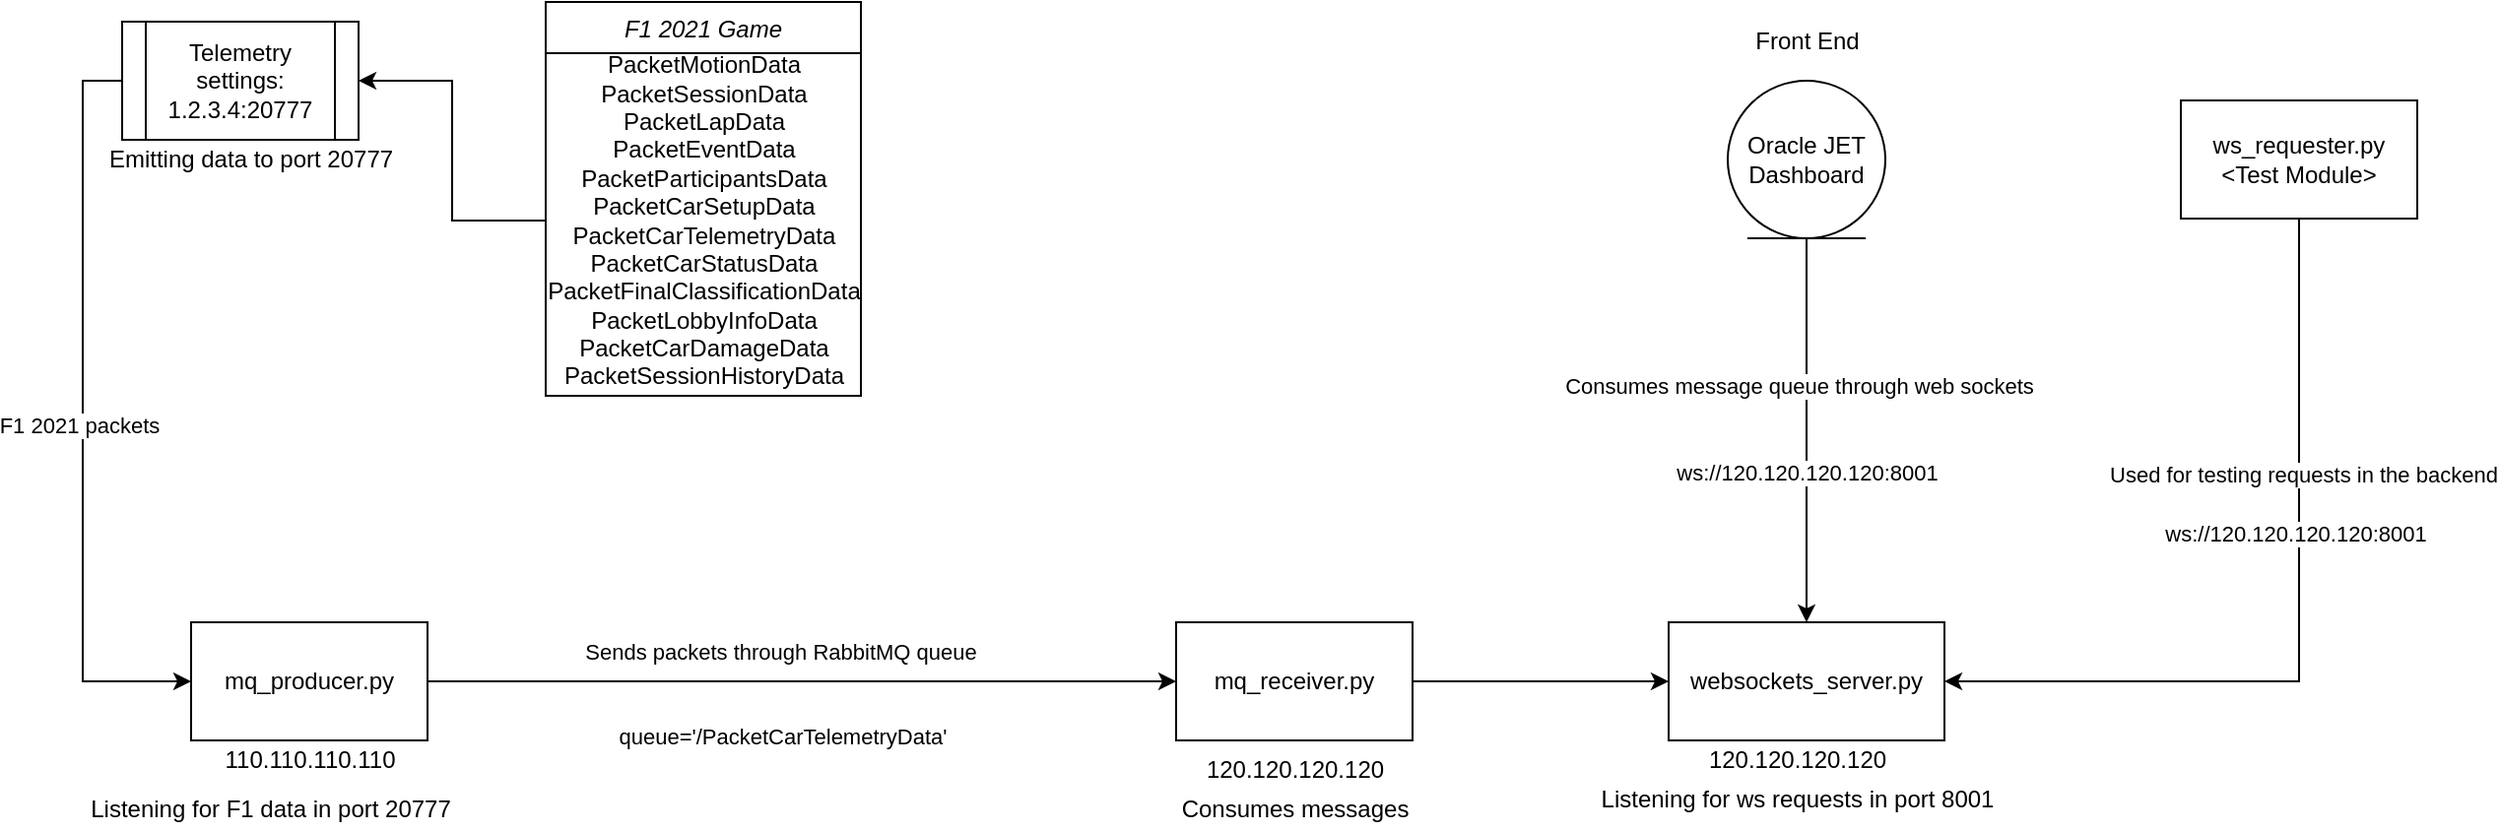 <mxfile version="16.5.4" type="github">
  <diagram id="C5RBs43oDa-KdzZeNtuy" name="Page-1">
    <mxGraphModel dx="2062" dy="1112" grid="1" gridSize="10" guides="1" tooltips="1" connect="1" arrows="1" fold="1" page="1" pageScale="1" pageWidth="827" pageHeight="1169" math="0" shadow="0">
      <root>
        <mxCell id="WIyWlLk6GJQsqaUBKTNV-0" />
        <mxCell id="WIyWlLk6GJQsqaUBKTNV-1" parent="WIyWlLk6GJQsqaUBKTNV-0" />
        <mxCell id="zkfFHV4jXpPFQw0GAbJ--0" value="F1 2021 Game" style="swimlane;fontStyle=2;align=center;verticalAlign=top;childLayout=stackLayout;horizontal=1;startSize=26;horizontalStack=0;resizeParent=1;resizeLast=0;collapsible=1;marginBottom=0;rounded=0;shadow=0;strokeWidth=1;" parent="WIyWlLk6GJQsqaUBKTNV-1" vertex="1">
          <mxGeometry x="280" y="20" width="160" height="200" as="geometry">
            <mxRectangle x="230" y="140" width="160" height="26" as="alternateBounds" />
          </mxGeometry>
        </mxCell>
        <mxCell id="GATDkKmrF6tu4sewQckp-8" value="PacketMotionData&lt;br&gt;PacketSessionData&lt;br&gt;PacketLapData&lt;br&gt;PacketEventData&lt;br&gt;&lt;div&gt;PacketParticipantsData&lt;/div&gt;&lt;div&gt;PacketCarSetupData&lt;/div&gt;&lt;div&gt;PacketCarTelemetryData&lt;/div&gt;&lt;div&gt;PacketCarStatusData&lt;/div&gt;&lt;div&gt;PacketFinalClassificationData&lt;/div&gt;&lt;div&gt;PacketLobbyInfoData&lt;/div&gt;&lt;div&gt;PacketCarDamageData&lt;/div&gt;&lt;div&gt;PacketSessionHistoryData&lt;br&gt;&lt;/div&gt;" style="text;html=1;align=center;verticalAlign=middle;resizable=0;points=[];autosize=1;strokeColor=none;fillColor=none;" parent="zkfFHV4jXpPFQw0GAbJ--0" vertex="1">
          <mxGeometry y="26" width="160" height="170" as="geometry" />
        </mxCell>
        <mxCell id="GATDkKmrF6tu4sewQckp-21" style="edgeStyle=orthogonalEdgeStyle;rounded=0;orthogonalLoop=1;jettySize=auto;html=1;exitX=1;exitY=0.5;exitDx=0;exitDy=0;entryX=0;entryY=0.5;entryDx=0;entryDy=0;" parent="WIyWlLk6GJQsqaUBKTNV-1" source="GATDkKmrF6tu4sewQckp-0" target="GATDkKmrF6tu4sewQckp-1" edge="1">
          <mxGeometry relative="1" as="geometry" />
        </mxCell>
        <mxCell id="GATDkKmrF6tu4sewQckp-23" value="Sends packets through RabbitMQ queue" style="edgeLabel;html=1;align=center;verticalAlign=middle;resizable=0;points=[];" parent="GATDkKmrF6tu4sewQckp-21" vertex="1" connectable="0">
          <mxGeometry x="-0.117" y="3" relative="1" as="geometry">
            <mxPoint x="11" y="-12" as="offset" />
          </mxGeometry>
        </mxCell>
        <mxCell id="UnYCjip9xFARlUPVkzsz-16" value="&lt;div&gt;&lt;br&gt;&lt;div&gt;queue=&#39;/PacketCarTelemetryData&#39;&lt;/div&gt;&lt;/div&gt;&lt;div&gt;&lt;br&gt;&lt;br&gt;&lt;/div&gt;" style="edgeLabel;html=1;align=center;verticalAlign=middle;resizable=0;points=[];" vertex="1" connectable="0" parent="GATDkKmrF6tu4sewQckp-21">
          <mxGeometry x="-0.126" y="-4" relative="1" as="geometry">
            <mxPoint x="14" y="31" as="offset" />
          </mxGeometry>
        </mxCell>
        <mxCell id="GATDkKmrF6tu4sewQckp-0" value="mq_producer.py" style="rounded=0;whiteSpace=wrap;html=1;" parent="WIyWlLk6GJQsqaUBKTNV-1" vertex="1">
          <mxGeometry x="100" y="335" width="120" height="60" as="geometry" />
        </mxCell>
        <mxCell id="UnYCjip9xFARlUPVkzsz-3" style="edgeStyle=orthogonalEdgeStyle;rounded=0;orthogonalLoop=1;jettySize=auto;html=1;exitX=1;exitY=0.5;exitDx=0;exitDy=0;entryX=0;entryY=0.5;entryDx=0;entryDy=0;" edge="1" parent="WIyWlLk6GJQsqaUBKTNV-1" source="GATDkKmrF6tu4sewQckp-1" target="UnYCjip9xFARlUPVkzsz-1">
          <mxGeometry relative="1" as="geometry" />
        </mxCell>
        <mxCell id="GATDkKmrF6tu4sewQckp-1" value="&lt;div&gt;mq_receiver.py&lt;/div&gt;" style="rounded=0;whiteSpace=wrap;html=1;" parent="WIyWlLk6GJQsqaUBKTNV-1" vertex="1">
          <mxGeometry x="600" y="335" width="120" height="60" as="geometry" />
        </mxCell>
        <mxCell id="GATDkKmrF6tu4sewQckp-19" style="edgeStyle=orthogonalEdgeStyle;rounded=0;orthogonalLoop=1;jettySize=auto;html=1;exitX=0;exitY=0.5;exitDx=0;exitDy=0;entryX=0;entryY=0.5;entryDx=0;entryDy=0;" parent="WIyWlLk6GJQsqaUBKTNV-1" source="GATDkKmrF6tu4sewQckp-13" target="GATDkKmrF6tu4sewQckp-0" edge="1">
          <mxGeometry relative="1" as="geometry" />
        </mxCell>
        <mxCell id="GATDkKmrF6tu4sewQckp-20" value="F1 2021 packets" style="edgeLabel;html=1;align=center;verticalAlign=middle;resizable=0;points=[];" parent="GATDkKmrF6tu4sewQckp-19" vertex="1" connectable="0">
          <mxGeometry x="0.026" y="-2" relative="1" as="geometry">
            <mxPoint as="offset" />
          </mxGeometry>
        </mxCell>
        <mxCell id="GATDkKmrF6tu4sewQckp-13" value="Telemetry settings: 1.2.3.4:20777" style="shape=process;whiteSpace=wrap;html=1;backgroundOutline=1;" parent="WIyWlLk6GJQsqaUBKTNV-1" vertex="1">
          <mxGeometry x="65" y="30" width="120" height="60" as="geometry" />
        </mxCell>
        <mxCell id="GATDkKmrF6tu4sewQckp-14" value="110.110.110.110" style="text;html=1;align=center;verticalAlign=middle;resizable=0;points=[];autosize=1;strokeColor=none;fillColor=none;" parent="WIyWlLk6GJQsqaUBKTNV-1" vertex="1">
          <mxGeometry x="110" y="395" width="100" height="20" as="geometry" />
        </mxCell>
        <mxCell id="GATDkKmrF6tu4sewQckp-15" value="120.120.120.120" style="text;html=1;align=center;verticalAlign=middle;resizable=0;points=[];autosize=1;strokeColor=none;fillColor=none;" parent="WIyWlLk6GJQsqaUBKTNV-1" vertex="1">
          <mxGeometry x="605" y="400" width="110" height="20" as="geometry" />
        </mxCell>
        <mxCell id="GATDkKmrF6tu4sewQckp-16" value="Listening for F1 data in port 20777" style="text;html=1;align=center;verticalAlign=middle;resizable=0;points=[];autosize=1;strokeColor=none;fillColor=none;" parent="WIyWlLk6GJQsqaUBKTNV-1" vertex="1">
          <mxGeometry x="40" y="420" width="200" height="20" as="geometry" />
        </mxCell>
        <mxCell id="GATDkKmrF6tu4sewQckp-17" value="Emitting data to port 20777" style="text;html=1;align=center;verticalAlign=middle;resizable=0;points=[];autosize=1;strokeColor=none;fillColor=none;" parent="WIyWlLk6GJQsqaUBKTNV-1" vertex="1">
          <mxGeometry x="50" y="90" width="160" height="20" as="geometry" />
        </mxCell>
        <mxCell id="GATDkKmrF6tu4sewQckp-18" style="edgeStyle=orthogonalEdgeStyle;rounded=0;orthogonalLoop=1;jettySize=auto;html=1;entryX=1;entryY=0.5;entryDx=0;entryDy=0;" parent="WIyWlLk6GJQsqaUBKTNV-1" source="GATDkKmrF6tu4sewQckp-8" target="GATDkKmrF6tu4sewQckp-13" edge="1">
          <mxGeometry relative="1" as="geometry" />
        </mxCell>
        <mxCell id="UnYCjip9xFARlUPVkzsz-8" style="edgeStyle=orthogonalEdgeStyle;rounded=0;orthogonalLoop=1;jettySize=auto;html=1;exitX=0.5;exitY=1;exitDx=0;exitDy=0;entryX=0.5;entryY=0;entryDx=0;entryDy=0;" edge="1" parent="WIyWlLk6GJQsqaUBKTNV-1" source="GATDkKmrF6tu4sewQckp-25" target="UnYCjip9xFARlUPVkzsz-1">
          <mxGeometry relative="1" as="geometry" />
        </mxCell>
        <mxCell id="UnYCjip9xFARlUPVkzsz-11" value="Consumes message queue through web sockets" style="edgeLabel;html=1;align=center;verticalAlign=middle;resizable=0;points=[];" vertex="1" connectable="0" parent="UnYCjip9xFARlUPVkzsz-8">
          <mxGeometry x="-0.231" y="-4" relative="1" as="geometry">
            <mxPoint as="offset" />
          </mxGeometry>
        </mxCell>
        <mxCell id="UnYCjip9xFARlUPVkzsz-12" value="ws://120.120.120.120:8001" style="edgeLabel;html=1;align=center;verticalAlign=middle;resizable=0;points=[];" vertex="1" connectable="0" parent="UnYCjip9xFARlUPVkzsz-8">
          <mxGeometry x="0.221" relative="1" as="geometry">
            <mxPoint as="offset" />
          </mxGeometry>
        </mxCell>
        <mxCell id="GATDkKmrF6tu4sewQckp-25" value="Oracle JET Dashboard" style="ellipse;shape=umlEntity;whiteSpace=wrap;html=1;" parent="WIyWlLk6GJQsqaUBKTNV-1" vertex="1">
          <mxGeometry x="880" y="60" width="80" height="80" as="geometry" />
        </mxCell>
        <mxCell id="GATDkKmrF6tu4sewQckp-30" value="Consumes messages" style="text;html=1;align=center;verticalAlign=middle;resizable=0;points=[];autosize=1;strokeColor=none;fillColor=none;" parent="WIyWlLk6GJQsqaUBKTNV-1" vertex="1">
          <mxGeometry x="590" y="420" width="140" height="20" as="geometry" />
        </mxCell>
        <mxCell id="UnYCjip9xFARlUPVkzsz-9" style="edgeStyle=orthogonalEdgeStyle;rounded=0;orthogonalLoop=1;jettySize=auto;html=1;exitX=0.5;exitY=1;exitDx=0;exitDy=0;entryX=1;entryY=0.5;entryDx=0;entryDy=0;" edge="1" parent="WIyWlLk6GJQsqaUBKTNV-1" source="UnYCjip9xFARlUPVkzsz-0" target="UnYCjip9xFARlUPVkzsz-1">
          <mxGeometry relative="1" as="geometry" />
        </mxCell>
        <mxCell id="UnYCjip9xFARlUPVkzsz-10" value="Used for testing requests in the backend" style="edgeLabel;html=1;align=center;verticalAlign=middle;resizable=0;points=[];" vertex="1" connectable="0" parent="UnYCjip9xFARlUPVkzsz-9">
          <mxGeometry x="-0.373" y="2" relative="1" as="geometry">
            <mxPoint as="offset" />
          </mxGeometry>
        </mxCell>
        <mxCell id="UnYCjip9xFARlUPVkzsz-13" value="ws://120.120.120.120:8001" style="edgeLabel;html=1;align=center;verticalAlign=middle;resizable=0;points=[];" vertex="1" connectable="0" parent="UnYCjip9xFARlUPVkzsz-9">
          <mxGeometry x="-0.229" y="-2" relative="1" as="geometry">
            <mxPoint as="offset" />
          </mxGeometry>
        </mxCell>
        <mxCell id="UnYCjip9xFARlUPVkzsz-0" value="&lt;div&gt;ws_requester.py&lt;/div&gt;&lt;div&gt;&amp;lt;Test Module&amp;gt;&lt;br&gt;&lt;/div&gt;" style="rounded=0;whiteSpace=wrap;html=1;" vertex="1" parent="WIyWlLk6GJQsqaUBKTNV-1">
          <mxGeometry x="1110" y="70" width="120" height="60" as="geometry" />
        </mxCell>
        <mxCell id="UnYCjip9xFARlUPVkzsz-1" value="websockets_server.py" style="rounded=0;whiteSpace=wrap;html=1;" vertex="1" parent="WIyWlLk6GJQsqaUBKTNV-1">
          <mxGeometry x="850" y="335" width="140" height="60" as="geometry" />
        </mxCell>
        <mxCell id="UnYCjip9xFARlUPVkzsz-6" value="120.120.120.120" style="text;html=1;align=center;verticalAlign=middle;resizable=0;points=[];autosize=1;strokeColor=none;fillColor=none;" vertex="1" parent="WIyWlLk6GJQsqaUBKTNV-1">
          <mxGeometry x="860" y="395" width="110" height="20" as="geometry" />
        </mxCell>
        <mxCell id="UnYCjip9xFARlUPVkzsz-14" value="Listening for ws requests in port 8001" style="text;html=1;align=center;verticalAlign=middle;resizable=0;points=[];autosize=1;strokeColor=none;fillColor=none;" vertex="1" parent="WIyWlLk6GJQsqaUBKTNV-1">
          <mxGeometry x="810" y="415" width="210" height="20" as="geometry" />
        </mxCell>
        <mxCell id="UnYCjip9xFARlUPVkzsz-15" value="Front End" style="text;html=1;align=center;verticalAlign=middle;resizable=0;points=[];autosize=1;strokeColor=none;fillColor=none;" vertex="1" parent="WIyWlLk6GJQsqaUBKTNV-1">
          <mxGeometry x="885" y="30" width="70" height="20" as="geometry" />
        </mxCell>
      </root>
    </mxGraphModel>
  </diagram>
</mxfile>
